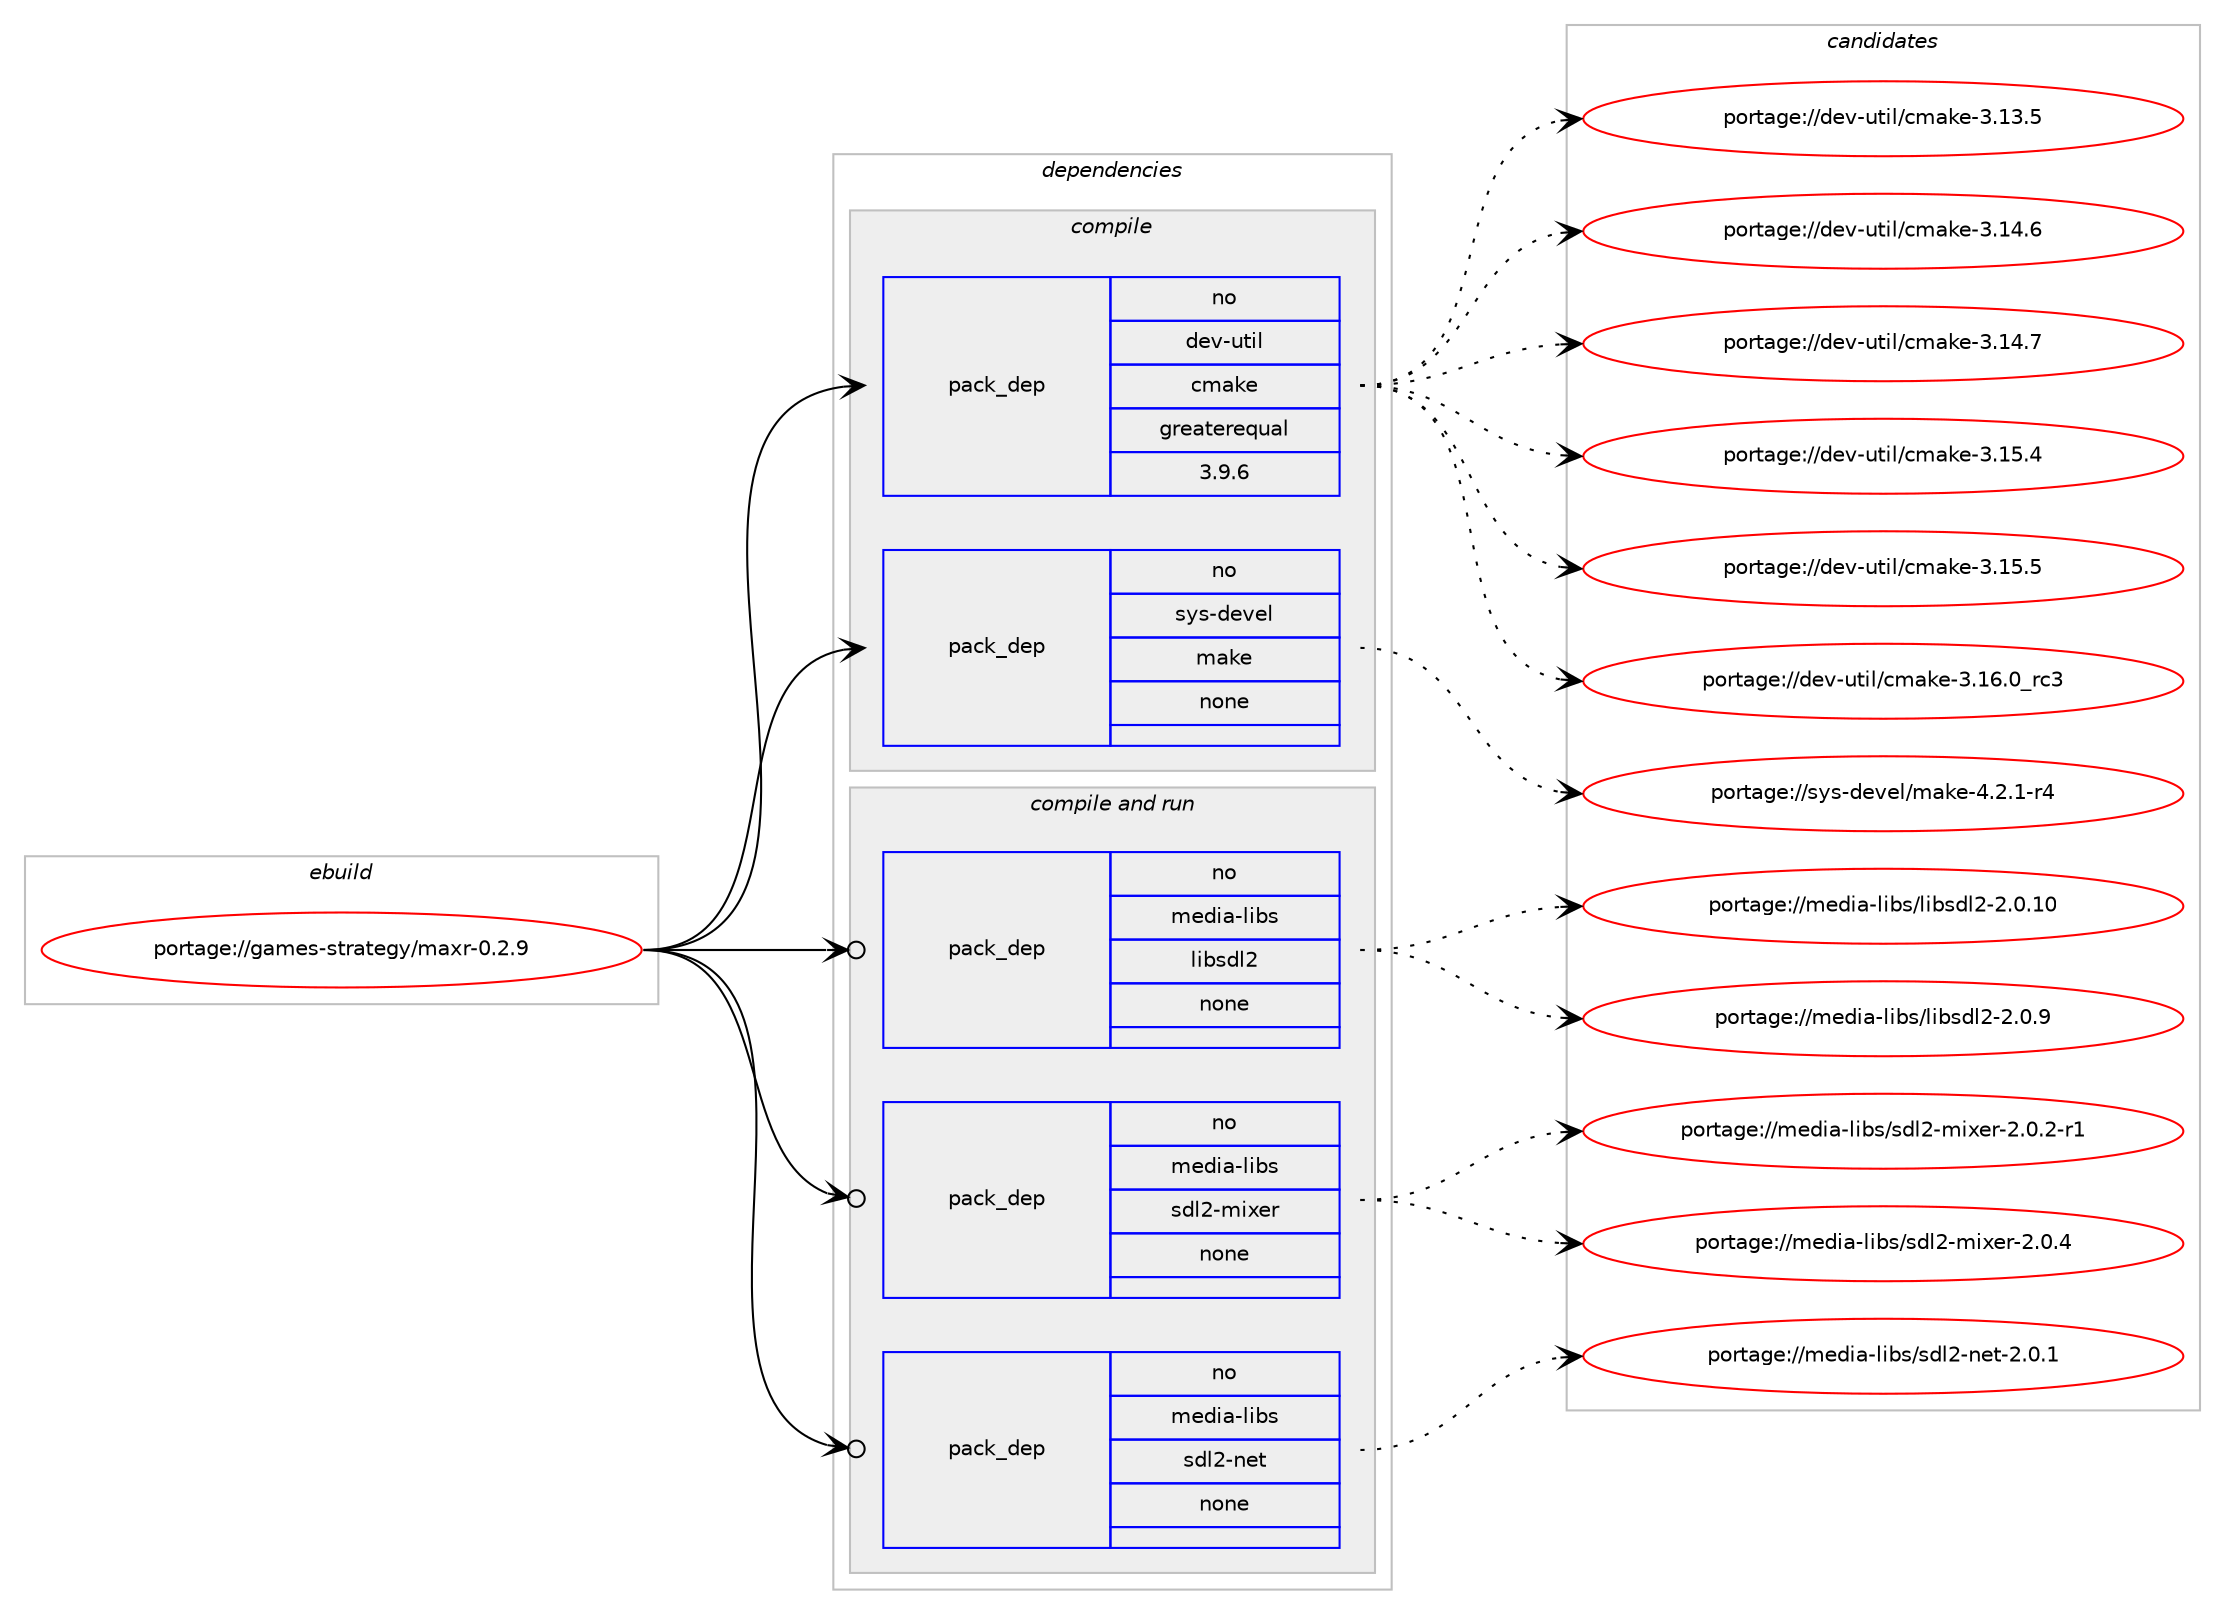 digraph prolog {

# *************
# Graph options
# *************

newrank=true;
concentrate=true;
compound=true;
graph [rankdir=LR,fontname=Helvetica,fontsize=10,ranksep=1.5];#, ranksep=2.5, nodesep=0.2];
edge  [arrowhead=vee];
node  [fontname=Helvetica,fontsize=10];

# **********
# The ebuild
# **********

subgraph cluster_leftcol {
color=gray;
rank=same;
label=<<i>ebuild</i>>;
id [label="portage://games-strategy/maxr-0.2.9", color=red, width=4, href="../games-strategy/maxr-0.2.9.svg"];
}

# ****************
# The dependencies
# ****************

subgraph cluster_midcol {
color=gray;
label=<<i>dependencies</i>>;
subgraph cluster_compile {
fillcolor="#eeeeee";
style=filled;
label=<<i>compile</i>>;
subgraph pack199146 {
dependency277003 [label=<<TABLE BORDER="0" CELLBORDER="1" CELLSPACING="0" CELLPADDING="4" WIDTH="220"><TR><TD ROWSPAN="6" CELLPADDING="30">pack_dep</TD></TR><TR><TD WIDTH="110">no</TD></TR><TR><TD>dev-util</TD></TR><TR><TD>cmake</TD></TR><TR><TD>greaterequal</TD></TR><TR><TD>3.9.6</TD></TR></TABLE>>, shape=none, color=blue];
}
id:e -> dependency277003:w [weight=20,style="solid",arrowhead="vee"];
subgraph pack199147 {
dependency277004 [label=<<TABLE BORDER="0" CELLBORDER="1" CELLSPACING="0" CELLPADDING="4" WIDTH="220"><TR><TD ROWSPAN="6" CELLPADDING="30">pack_dep</TD></TR><TR><TD WIDTH="110">no</TD></TR><TR><TD>sys-devel</TD></TR><TR><TD>make</TD></TR><TR><TD>none</TD></TR><TR><TD></TD></TR></TABLE>>, shape=none, color=blue];
}
id:e -> dependency277004:w [weight=20,style="solid",arrowhead="vee"];
}
subgraph cluster_compileandrun {
fillcolor="#eeeeee";
style=filled;
label=<<i>compile and run</i>>;
subgraph pack199148 {
dependency277005 [label=<<TABLE BORDER="0" CELLBORDER="1" CELLSPACING="0" CELLPADDING="4" WIDTH="220"><TR><TD ROWSPAN="6" CELLPADDING="30">pack_dep</TD></TR><TR><TD WIDTH="110">no</TD></TR><TR><TD>media-libs</TD></TR><TR><TD>libsdl2</TD></TR><TR><TD>none</TD></TR><TR><TD></TD></TR></TABLE>>, shape=none, color=blue];
}
id:e -> dependency277005:w [weight=20,style="solid",arrowhead="odotvee"];
subgraph pack199149 {
dependency277006 [label=<<TABLE BORDER="0" CELLBORDER="1" CELLSPACING="0" CELLPADDING="4" WIDTH="220"><TR><TD ROWSPAN="6" CELLPADDING="30">pack_dep</TD></TR><TR><TD WIDTH="110">no</TD></TR><TR><TD>media-libs</TD></TR><TR><TD>sdl2-mixer</TD></TR><TR><TD>none</TD></TR><TR><TD></TD></TR></TABLE>>, shape=none, color=blue];
}
id:e -> dependency277006:w [weight=20,style="solid",arrowhead="odotvee"];
subgraph pack199150 {
dependency277007 [label=<<TABLE BORDER="0" CELLBORDER="1" CELLSPACING="0" CELLPADDING="4" WIDTH="220"><TR><TD ROWSPAN="6" CELLPADDING="30">pack_dep</TD></TR><TR><TD WIDTH="110">no</TD></TR><TR><TD>media-libs</TD></TR><TR><TD>sdl2-net</TD></TR><TR><TD>none</TD></TR><TR><TD></TD></TR></TABLE>>, shape=none, color=blue];
}
id:e -> dependency277007:w [weight=20,style="solid",arrowhead="odotvee"];
}
subgraph cluster_run {
fillcolor="#eeeeee";
style=filled;
label=<<i>run</i>>;
}
}

# **************
# The candidates
# **************

subgraph cluster_choices {
rank=same;
color=gray;
label=<<i>candidates</i>>;

subgraph choice199146 {
color=black;
nodesep=1;
choiceportage1001011184511711610510847991099710710145514649514653 [label="portage://dev-util/cmake-3.13.5", color=red, width=4,href="../dev-util/cmake-3.13.5.svg"];
choiceportage1001011184511711610510847991099710710145514649524654 [label="portage://dev-util/cmake-3.14.6", color=red, width=4,href="../dev-util/cmake-3.14.6.svg"];
choiceportage1001011184511711610510847991099710710145514649524655 [label="portage://dev-util/cmake-3.14.7", color=red, width=4,href="../dev-util/cmake-3.14.7.svg"];
choiceportage1001011184511711610510847991099710710145514649534652 [label="portage://dev-util/cmake-3.15.4", color=red, width=4,href="../dev-util/cmake-3.15.4.svg"];
choiceportage1001011184511711610510847991099710710145514649534653 [label="portage://dev-util/cmake-3.15.5", color=red, width=4,href="../dev-util/cmake-3.15.5.svg"];
choiceportage1001011184511711610510847991099710710145514649544648951149951 [label="portage://dev-util/cmake-3.16.0_rc3", color=red, width=4,href="../dev-util/cmake-3.16.0_rc3.svg"];
dependency277003:e -> choiceportage1001011184511711610510847991099710710145514649514653:w [style=dotted,weight="100"];
dependency277003:e -> choiceportage1001011184511711610510847991099710710145514649524654:w [style=dotted,weight="100"];
dependency277003:e -> choiceportage1001011184511711610510847991099710710145514649524655:w [style=dotted,weight="100"];
dependency277003:e -> choiceportage1001011184511711610510847991099710710145514649534652:w [style=dotted,weight="100"];
dependency277003:e -> choiceportage1001011184511711610510847991099710710145514649534653:w [style=dotted,weight="100"];
dependency277003:e -> choiceportage1001011184511711610510847991099710710145514649544648951149951:w [style=dotted,weight="100"];
}
subgraph choice199147 {
color=black;
nodesep=1;
choiceportage1151211154510010111810110847109971071014552465046494511452 [label="portage://sys-devel/make-4.2.1-r4", color=red, width=4,href="../sys-devel/make-4.2.1-r4.svg"];
dependency277004:e -> choiceportage1151211154510010111810110847109971071014552465046494511452:w [style=dotted,weight="100"];
}
subgraph choice199148 {
color=black;
nodesep=1;
choiceportage10910110010597451081059811547108105981151001085045504648464948 [label="portage://media-libs/libsdl2-2.0.10", color=red, width=4,href="../media-libs/libsdl2-2.0.10.svg"];
choiceportage109101100105974510810598115471081059811510010850455046484657 [label="portage://media-libs/libsdl2-2.0.9", color=red, width=4,href="../media-libs/libsdl2-2.0.9.svg"];
dependency277005:e -> choiceportage10910110010597451081059811547108105981151001085045504648464948:w [style=dotted,weight="100"];
dependency277005:e -> choiceportage109101100105974510810598115471081059811510010850455046484657:w [style=dotted,weight="100"];
}
subgraph choice199149 {
color=black;
nodesep=1;
choiceportage1091011001059745108105981154711510010850451091051201011144550464846504511449 [label="portage://media-libs/sdl2-mixer-2.0.2-r1", color=red, width=4,href="../media-libs/sdl2-mixer-2.0.2-r1.svg"];
choiceportage109101100105974510810598115471151001085045109105120101114455046484652 [label="portage://media-libs/sdl2-mixer-2.0.4", color=red, width=4,href="../media-libs/sdl2-mixer-2.0.4.svg"];
dependency277006:e -> choiceportage1091011001059745108105981154711510010850451091051201011144550464846504511449:w [style=dotted,weight="100"];
dependency277006:e -> choiceportage109101100105974510810598115471151001085045109105120101114455046484652:w [style=dotted,weight="100"];
}
subgraph choice199150 {
color=black;
nodesep=1;
choiceportage109101100105974510810598115471151001085045110101116455046484649 [label="portage://media-libs/sdl2-net-2.0.1", color=red, width=4,href="../media-libs/sdl2-net-2.0.1.svg"];
dependency277007:e -> choiceportage109101100105974510810598115471151001085045110101116455046484649:w [style=dotted,weight="100"];
}
}

}
